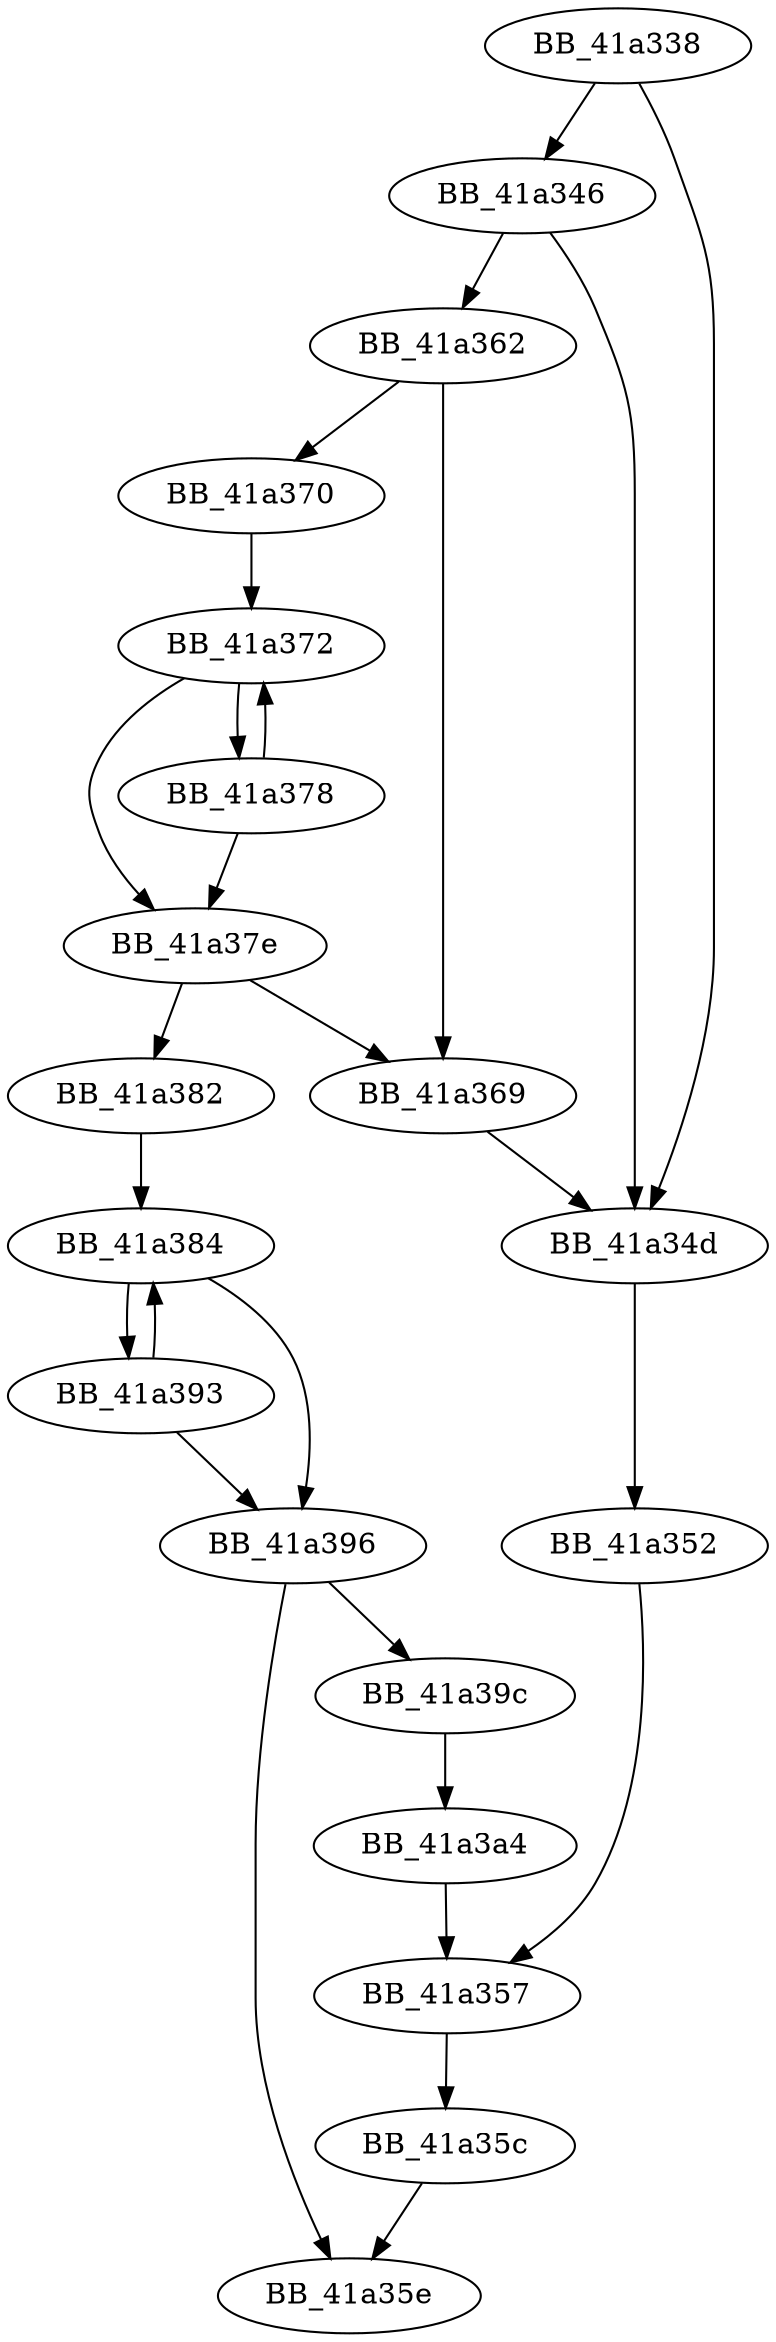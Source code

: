 DiGraph _wcscat_s{
BB_41a338->BB_41a346
BB_41a338->BB_41a34d
BB_41a346->BB_41a34d
BB_41a346->BB_41a362
BB_41a34d->BB_41a352
BB_41a352->BB_41a357
BB_41a357->BB_41a35c
BB_41a35c->BB_41a35e
BB_41a362->BB_41a369
BB_41a362->BB_41a370
BB_41a369->BB_41a34d
BB_41a370->BB_41a372
BB_41a372->BB_41a378
BB_41a372->BB_41a37e
BB_41a378->BB_41a372
BB_41a378->BB_41a37e
BB_41a37e->BB_41a369
BB_41a37e->BB_41a382
BB_41a382->BB_41a384
BB_41a384->BB_41a393
BB_41a384->BB_41a396
BB_41a393->BB_41a384
BB_41a393->BB_41a396
BB_41a396->BB_41a35e
BB_41a396->BB_41a39c
BB_41a39c->BB_41a3a4
BB_41a3a4->BB_41a357
}
